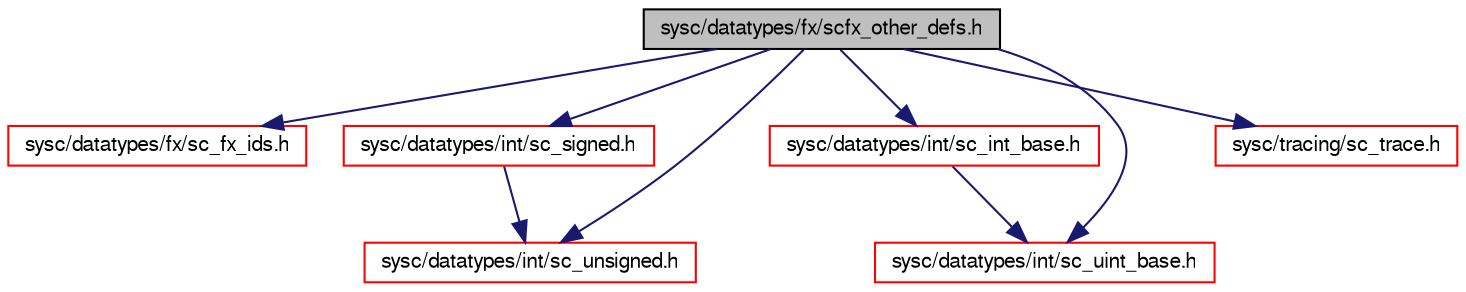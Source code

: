 digraph G
{
  edge [fontname="FreeSans",fontsize="10",labelfontname="FreeSans",labelfontsize="10"];
  node [fontname="FreeSans",fontsize="10",shape=record];
  Node1 [label="sysc/datatypes/fx/scfx_other_defs.h",height=0.2,width=0.4,color="black", fillcolor="grey75", style="filled" fontcolor="black"];
  Node1 -> Node2 [color="midnightblue",fontsize="10",style="solid",fontname="FreeSans"];
  Node2 [label="sysc/datatypes/fx/sc_fx_ids.h",height=0.2,width=0.4,color="red", fillcolor="white", style="filled",URL="$a00309.html"];
  Node1 -> Node3 [color="midnightblue",fontsize="10",style="solid",fontname="FreeSans"];
  Node3 [label="sysc/datatypes/int/sc_signed.h",height=0.2,width=0.4,color="red", fillcolor="white", style="filled",URL="$a00336.html"];
  Node3 -> Node4 [color="midnightblue",fontsize="10",style="solid",fontname="FreeSans"];
  Node4 [label="sysc/datatypes/int/sc_unsigned.h",height=0.2,width=0.4,color="red", fillcolor="white", style="filled",URL="$a00339.html"];
  Node1 -> Node4 [color="midnightblue",fontsize="10",style="solid",fontname="FreeSans"];
  Node1 -> Node5 [color="midnightblue",fontsize="10",style="solid",fontname="FreeSans"];
  Node5 [label="sysc/datatypes/int/sc_int_base.h",height=0.2,width=0.4,color="red", fillcolor="white", style="filled",URL="$a00330.html"];
  Node5 -> Node6 [color="midnightblue",fontsize="10",style="solid",fontname="FreeSans"];
  Node6 [label="sysc/datatypes/int/sc_uint_base.h",height=0.2,width=0.4,color="red", fillcolor="white", style="filled",URL="$a00338.html"];
  Node1 -> Node6 [color="midnightblue",fontsize="10",style="solid",fontname="FreeSans"];
  Node1 -> Node7 [color="midnightblue",fontsize="10",style="solid",fontname="FreeSans"];
  Node7 [label="sysc/tracing/sc_trace.h",height=0.2,width=0.4,color="red", fillcolor="white", style="filled",URL="$a00382.html"];
}
